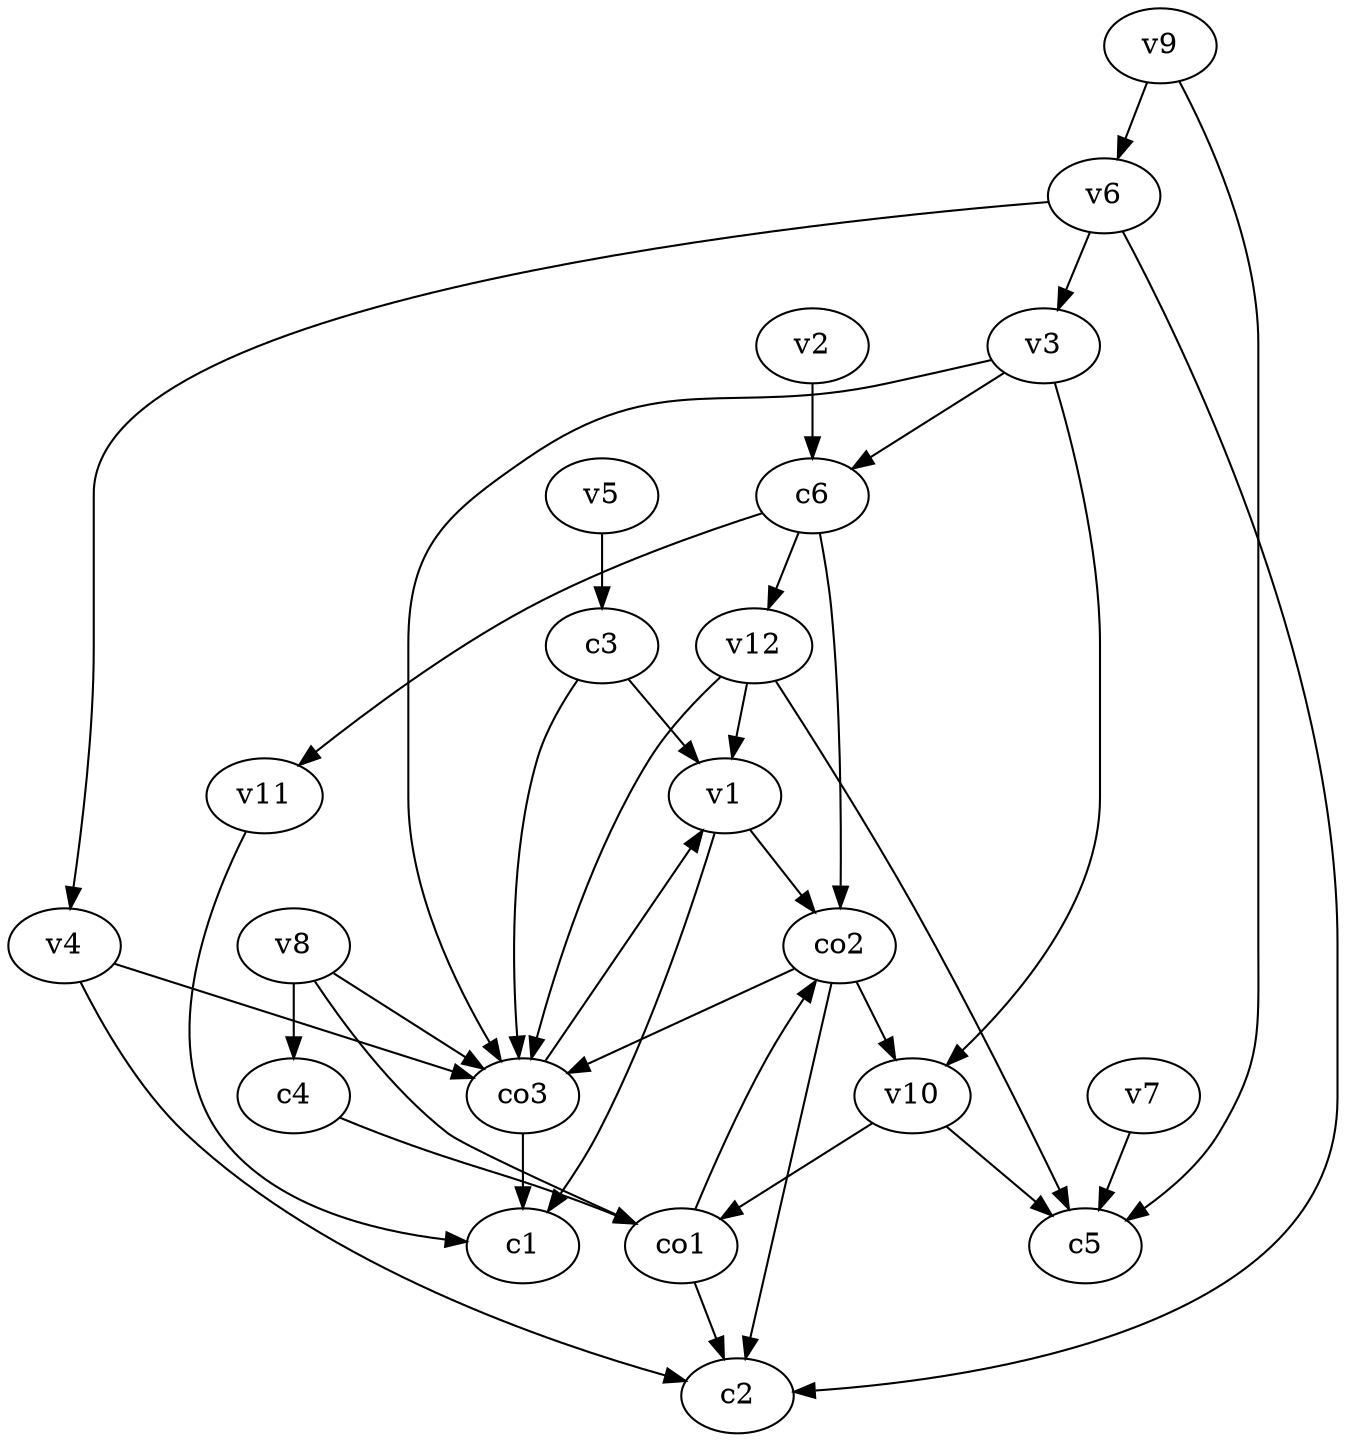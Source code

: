 strict digraph  {
c1;
c2;
c3;
c4;
c5;
c6;
v1;
v2;
v3;
v4;
v5;
v6;
v7;
v8;
v9;
v10;
v11;
v12;
co1;
co2;
co3;
c3 -> v1  [weight=1];
c3 -> co3  [weight=1];
c4 -> co1  [weight=1];
c6 -> co2  [weight=1];
c6 -> v12  [weight=1];
c6 -> v11  [weight=1];
v1 -> c1  [weight=1];
v1 -> co2  [weight=1];
v2 -> c6  [weight=1];
v3 -> c6  [weight=1];
v3 -> co3  [weight=1];
v3 -> v10  [weight=1];
v4 -> c2  [weight=1];
v4 -> co3  [weight=1];
v5 -> c3  [weight=1];
v6 -> c2  [weight=1];
v6 -> v4  [weight=1];
v6 -> v3  [weight=1];
v7 -> c5  [weight=1];
v8 -> c4  [weight=1];
v8 -> co3  [weight=1];
v8 -> co1  [weight=1];
v9 -> c5  [weight=1];
v9 -> v6  [weight=1];
v10 -> c5  [weight=1];
v10 -> co1  [weight=1];
v11 -> c1  [weight=1];
v12 -> c5  [weight=1];
v12 -> co3  [weight=1];
v12 -> v1  [weight=1];
co1 -> c2  [weight=1];
co1 -> co2  [weight=1];
co2 -> c2  [weight=1];
co2 -> co3  [weight=1];
co2 -> v10  [weight=1];
co3 -> c1  [weight=1];
co3 -> v1  [weight=1];
}
